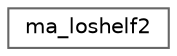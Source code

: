 digraph "Graphical Class Hierarchy"
{
 // LATEX_PDF_SIZE
  bgcolor="transparent";
  edge [fontname=Helvetica,fontsize=10,labelfontname=Helvetica,labelfontsize=10];
  node [fontname=Helvetica,fontsize=10,shape=box,height=0.2,width=0.4];
  rankdir="LR";
  Node0 [id="Node000000",label="ma_loshelf2",height=0.2,width=0.4,color="grey40", fillcolor="white", style="filled",URL="$structma__loshelf2.html",tooltip=" "];
}
